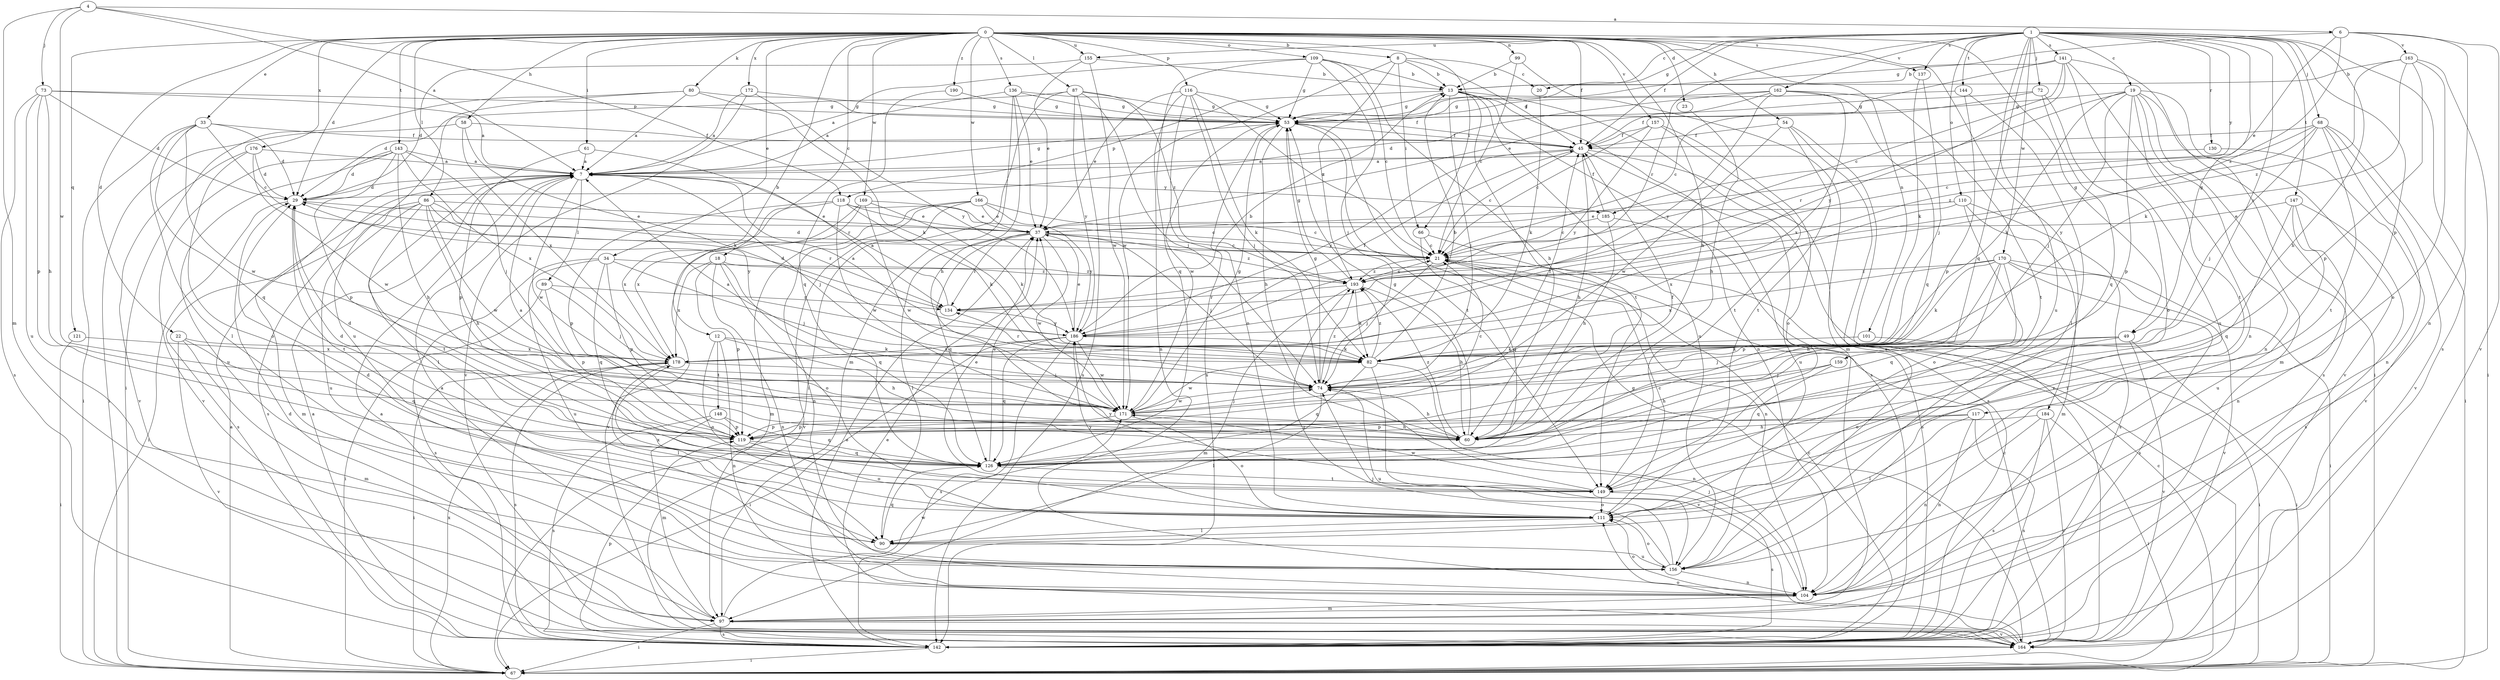 strict digraph  {
0;
1;
4;
6;
7;
8;
12;
13;
18;
19;
20;
21;
22;
23;
29;
33;
34;
37;
45;
49;
53;
54;
58;
60;
61;
66;
67;
68;
72;
73;
74;
80;
82;
86;
87;
89;
90;
97;
99;
101;
104;
109;
110;
111;
116;
117;
118;
119;
121;
126;
130;
134;
136;
137;
141;
142;
143;
144;
147;
148;
149;
155;
156;
157;
159;
162;
163;
164;
166;
169;
170;
171;
172;
176;
178;
184;
185;
186;
190;
193;
0 -> 8  [label=b];
0 -> 12  [label=b];
0 -> 18  [label=c];
0 -> 22  [label=d];
0 -> 23  [label=d];
0 -> 29  [label=d];
0 -> 33  [label=e];
0 -> 34  [label=e];
0 -> 45  [label=f];
0 -> 49  [label=g];
0 -> 54  [label=h];
0 -> 58  [label=h];
0 -> 60  [label=h];
0 -> 61  [label=i];
0 -> 66  [label=i];
0 -> 80  [label=k];
0 -> 86  [label=l];
0 -> 87  [label=l];
0 -> 99  [label=n];
0 -> 101  [label=n];
0 -> 109  [label=o];
0 -> 116  [label=p];
0 -> 121  [label=q];
0 -> 136  [label=s];
0 -> 137  [label=s];
0 -> 143  [label=t];
0 -> 155  [label=u];
0 -> 157  [label=v];
0 -> 166  [label=w];
0 -> 169  [label=w];
0 -> 172  [label=x];
0 -> 176  [label=x];
0 -> 184  [label=y];
0 -> 190  [label=z];
1 -> 19  [label=c];
1 -> 20  [label=c];
1 -> 45  [label=f];
1 -> 49  [label=g];
1 -> 53  [label=g];
1 -> 60  [label=h];
1 -> 68  [label=j];
1 -> 72  [label=j];
1 -> 110  [label=o];
1 -> 117  [label=p];
1 -> 126  [label=q];
1 -> 130  [label=r];
1 -> 134  [label=r];
1 -> 137  [label=s];
1 -> 141  [label=s];
1 -> 142  [label=s];
1 -> 144  [label=t];
1 -> 147  [label=t];
1 -> 155  [label=u];
1 -> 156  [label=u];
1 -> 159  [label=v];
1 -> 162  [label=v];
1 -> 170  [label=w];
1 -> 185  [label=y];
4 -> 6  [label=a];
4 -> 7  [label=a];
4 -> 73  [label=j];
4 -> 97  [label=m];
4 -> 118  [label=p];
4 -> 171  [label=w];
6 -> 37  [label=e];
6 -> 53  [label=g];
6 -> 104  [label=n];
6 -> 163  [label=v];
6 -> 164  [label=v];
6 -> 193  [label=z];
7 -> 29  [label=d];
7 -> 53  [label=g];
7 -> 74  [label=j];
7 -> 89  [label=l];
7 -> 90  [label=l];
7 -> 142  [label=s];
7 -> 171  [label=w];
7 -> 185  [label=y];
8 -> 13  [label=b];
8 -> 20  [label=c];
8 -> 45  [label=f];
8 -> 66  [label=i];
8 -> 171  [label=w];
8 -> 193  [label=z];
12 -> 60  [label=h];
12 -> 82  [label=k];
12 -> 104  [label=n];
12 -> 111  [label=o];
12 -> 148  [label=t];
13 -> 53  [label=g];
13 -> 67  [label=i];
13 -> 74  [label=j];
13 -> 104  [label=n];
13 -> 118  [label=p];
13 -> 142  [label=s];
13 -> 149  [label=t];
13 -> 156  [label=u];
18 -> 104  [label=n];
18 -> 111  [label=o];
18 -> 119  [label=p];
18 -> 126  [label=q];
18 -> 178  [label=x];
18 -> 193  [label=z];
19 -> 53  [label=g];
19 -> 74  [label=j];
19 -> 82  [label=k];
19 -> 97  [label=m];
19 -> 104  [label=n];
19 -> 119  [label=p];
19 -> 134  [label=r];
19 -> 142  [label=s];
19 -> 149  [label=t];
19 -> 164  [label=v];
20 -> 82  [label=k];
21 -> 29  [label=d];
21 -> 74  [label=j];
21 -> 193  [label=z];
22 -> 97  [label=m];
22 -> 126  [label=q];
22 -> 164  [label=v];
22 -> 178  [label=x];
23 -> 60  [label=h];
29 -> 37  [label=e];
29 -> 67  [label=i];
29 -> 149  [label=t];
33 -> 21  [label=c];
33 -> 29  [label=d];
33 -> 45  [label=f];
33 -> 67  [label=i];
33 -> 90  [label=l];
33 -> 126  [label=q];
33 -> 171  [label=w];
34 -> 74  [label=j];
34 -> 119  [label=p];
34 -> 126  [label=q];
34 -> 142  [label=s];
34 -> 156  [label=u];
34 -> 193  [label=z];
37 -> 21  [label=c];
37 -> 74  [label=j];
37 -> 90  [label=l];
37 -> 126  [label=q];
37 -> 134  [label=r];
37 -> 171  [label=w];
37 -> 193  [label=z];
45 -> 7  [label=a];
45 -> 21  [label=c];
45 -> 60  [label=h];
45 -> 142  [label=s];
45 -> 156  [label=u];
45 -> 186  [label=y];
49 -> 67  [label=i];
49 -> 74  [label=j];
49 -> 82  [label=k];
49 -> 111  [label=o];
49 -> 164  [label=v];
53 -> 45  [label=f];
53 -> 60  [label=h];
53 -> 111  [label=o];
53 -> 149  [label=t];
53 -> 171  [label=w];
54 -> 45  [label=f];
54 -> 149  [label=t];
54 -> 156  [label=u];
54 -> 164  [label=v];
54 -> 171  [label=w];
58 -> 45  [label=f];
58 -> 67  [label=i];
58 -> 82  [label=k];
58 -> 178  [label=x];
60 -> 45  [label=f];
60 -> 53  [label=g];
60 -> 193  [label=z];
61 -> 7  [label=a];
61 -> 119  [label=p];
61 -> 134  [label=r];
66 -> 21  [label=c];
66 -> 104  [label=n];
66 -> 126  [label=q];
67 -> 7  [label=a];
67 -> 21  [label=c];
67 -> 178  [label=x];
68 -> 21  [label=c];
68 -> 45  [label=f];
68 -> 67  [label=i];
68 -> 74  [label=j];
68 -> 104  [label=n];
68 -> 149  [label=t];
68 -> 164  [label=v];
68 -> 193  [label=z];
72 -> 21  [label=c];
72 -> 53  [label=g];
72 -> 111  [label=o];
72 -> 126  [label=q];
73 -> 7  [label=a];
73 -> 29  [label=d];
73 -> 53  [label=g];
73 -> 60  [label=h];
73 -> 119  [label=p];
73 -> 142  [label=s];
73 -> 156  [label=u];
74 -> 7  [label=a];
74 -> 45  [label=f];
74 -> 53  [label=g];
74 -> 60  [label=h];
74 -> 90  [label=l];
74 -> 156  [label=u];
74 -> 171  [label=w];
74 -> 193  [label=z];
80 -> 7  [label=a];
80 -> 53  [label=g];
80 -> 67  [label=i];
80 -> 82  [label=k];
80 -> 156  [label=u];
82 -> 13  [label=b];
82 -> 104  [label=n];
82 -> 126  [label=q];
82 -> 134  [label=r];
82 -> 164  [label=v];
82 -> 171  [label=w];
82 -> 193  [label=z];
86 -> 37  [label=e];
86 -> 60  [label=h];
86 -> 97  [label=m];
86 -> 134  [label=r];
86 -> 142  [label=s];
86 -> 149  [label=t];
86 -> 156  [label=u];
86 -> 171  [label=w];
86 -> 186  [label=y];
87 -> 29  [label=d];
87 -> 53  [label=g];
87 -> 67  [label=i];
87 -> 74  [label=j];
87 -> 142  [label=s];
87 -> 186  [label=y];
87 -> 193  [label=z];
89 -> 67  [label=i];
89 -> 74  [label=j];
89 -> 119  [label=p];
89 -> 134  [label=r];
90 -> 29  [label=d];
90 -> 126  [label=q];
90 -> 156  [label=u];
97 -> 29  [label=d];
97 -> 67  [label=i];
97 -> 142  [label=s];
97 -> 164  [label=v];
97 -> 171  [label=w];
99 -> 13  [label=b];
99 -> 21  [label=c];
99 -> 97  [label=m];
101 -> 67  [label=i];
101 -> 82  [label=k];
104 -> 7  [label=a];
104 -> 74  [label=j];
104 -> 97  [label=m];
104 -> 111  [label=o];
109 -> 7  [label=a];
109 -> 13  [label=b];
109 -> 21  [label=c];
109 -> 53  [label=g];
109 -> 60  [label=h];
109 -> 74  [label=j];
109 -> 126  [label=q];
110 -> 37  [label=e];
110 -> 97  [label=m];
110 -> 111  [label=o];
110 -> 142  [label=s];
110 -> 178  [label=x];
111 -> 21  [label=c];
111 -> 90  [label=l];
111 -> 178  [label=x];
111 -> 186  [label=y];
116 -> 21  [label=c];
116 -> 37  [label=e];
116 -> 53  [label=g];
116 -> 74  [label=j];
116 -> 82  [label=k];
116 -> 104  [label=n];
116 -> 142  [label=s];
117 -> 60  [label=h];
117 -> 90  [label=l];
117 -> 104  [label=n];
117 -> 119  [label=p];
117 -> 142  [label=s];
118 -> 21  [label=c];
118 -> 37  [label=e];
118 -> 82  [label=k];
118 -> 119  [label=p];
118 -> 171  [label=w];
118 -> 178  [label=x];
119 -> 7  [label=a];
119 -> 29  [label=d];
119 -> 111  [label=o];
119 -> 126  [label=q];
121 -> 67  [label=i];
121 -> 178  [label=x];
126 -> 29  [label=d];
126 -> 37  [label=e];
126 -> 149  [label=t];
130 -> 7  [label=a];
130 -> 164  [label=v];
134 -> 7  [label=a];
134 -> 29  [label=d];
134 -> 186  [label=y];
136 -> 7  [label=a];
136 -> 37  [label=e];
136 -> 45  [label=f];
136 -> 53  [label=g];
136 -> 60  [label=h];
136 -> 97  [label=m];
137 -> 74  [label=j];
137 -> 82  [label=k];
141 -> 13  [label=b];
141 -> 21  [label=c];
141 -> 37  [label=e];
141 -> 67  [label=i];
141 -> 104  [label=n];
141 -> 156  [label=u];
141 -> 186  [label=y];
142 -> 7  [label=a];
142 -> 21  [label=c];
142 -> 37  [label=e];
142 -> 67  [label=i];
142 -> 119  [label=p];
143 -> 7  [label=a];
143 -> 29  [label=d];
143 -> 60  [label=h];
143 -> 74  [label=j];
143 -> 119  [label=p];
143 -> 156  [label=u];
143 -> 164  [label=v];
143 -> 178  [label=x];
144 -> 53  [label=g];
144 -> 90  [label=l];
144 -> 119  [label=p];
147 -> 37  [label=e];
147 -> 104  [label=n];
147 -> 126  [label=q];
147 -> 142  [label=s];
147 -> 156  [label=u];
148 -> 97  [label=m];
148 -> 119  [label=p];
148 -> 126  [label=q];
148 -> 142  [label=s];
149 -> 37  [label=e];
149 -> 111  [label=o];
149 -> 142  [label=s];
149 -> 171  [label=w];
149 -> 186  [label=y];
155 -> 13  [label=b];
155 -> 29  [label=d];
155 -> 37  [label=e];
155 -> 171  [label=w];
156 -> 74  [label=j];
156 -> 104  [label=n];
156 -> 111  [label=o];
156 -> 193  [label=z];
157 -> 21  [label=c];
157 -> 45  [label=f];
157 -> 111  [label=o];
157 -> 149  [label=t];
157 -> 186  [label=y];
159 -> 60  [label=h];
159 -> 74  [label=j];
159 -> 126  [label=q];
162 -> 29  [label=d];
162 -> 45  [label=f];
162 -> 53  [label=g];
162 -> 126  [label=q];
162 -> 149  [label=t];
162 -> 178  [label=x];
162 -> 186  [label=y];
163 -> 13  [label=b];
163 -> 67  [label=i];
163 -> 82  [label=k];
163 -> 111  [label=o];
163 -> 119  [label=p];
163 -> 193  [label=z];
164 -> 7  [label=a];
164 -> 21  [label=c];
164 -> 37  [label=e];
164 -> 53  [label=g];
164 -> 111  [label=o];
166 -> 21  [label=c];
166 -> 37  [label=e];
166 -> 97  [label=m];
166 -> 104  [label=n];
166 -> 164  [label=v];
166 -> 186  [label=y];
169 -> 37  [label=e];
169 -> 82  [label=k];
169 -> 164  [label=v];
169 -> 171  [label=w];
169 -> 178  [label=x];
170 -> 60  [label=h];
170 -> 67  [label=i];
170 -> 82  [label=k];
170 -> 119  [label=p];
170 -> 126  [label=q];
170 -> 142  [label=s];
170 -> 164  [label=v];
170 -> 178  [label=x];
170 -> 193  [label=z];
171 -> 21  [label=c];
171 -> 53  [label=g];
171 -> 60  [label=h];
171 -> 74  [label=j];
171 -> 111  [label=o];
171 -> 119  [label=p];
172 -> 7  [label=a];
172 -> 53  [label=g];
172 -> 164  [label=v];
172 -> 186  [label=y];
176 -> 7  [label=a];
176 -> 29  [label=d];
176 -> 111  [label=o];
176 -> 164  [label=v];
176 -> 171  [label=w];
178 -> 67  [label=i];
178 -> 74  [label=j];
178 -> 90  [label=l];
178 -> 142  [label=s];
184 -> 67  [label=i];
184 -> 104  [label=n];
184 -> 119  [label=p];
184 -> 142  [label=s];
184 -> 164  [label=v];
185 -> 21  [label=c];
185 -> 45  [label=f];
185 -> 60  [label=h];
185 -> 142  [label=s];
186 -> 7  [label=a];
186 -> 13  [label=b];
186 -> 37  [label=e];
186 -> 45  [label=f];
186 -> 67  [label=i];
186 -> 82  [label=k];
186 -> 126  [label=q];
186 -> 142  [label=s];
186 -> 171  [label=w];
186 -> 178  [label=x];
190 -> 53  [label=g];
190 -> 126  [label=q];
193 -> 21  [label=c];
193 -> 53  [label=g];
193 -> 60  [label=h];
193 -> 82  [label=k];
193 -> 97  [label=m];
193 -> 134  [label=r];
}
